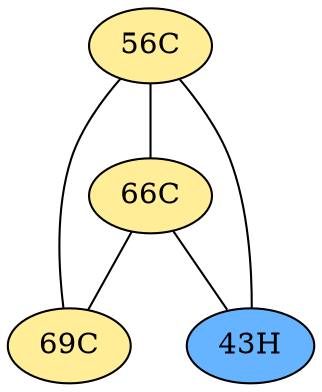 // The Round Table
graph {
	"56C" [fillcolor="#FFED97" style=radial]
	"66C" [fillcolor="#FFED97" style=radial]
	"56C" -- "66C" [penwidth=1]
	"56C" [fillcolor="#FFED97" style=radial]
	"69C" [fillcolor="#FFED97" style=radial]
	"56C" -- "69C" [penwidth=1]
	"56C" [fillcolor="#FFED97" style=radial]
	"43H" [fillcolor="#66B3FF" style=radial]
	"56C" -- "43H" [penwidth=1]
	"66C" [fillcolor="#FFED97" style=radial]
	"69C" [fillcolor="#FFED97" style=radial]
	"66C" -- "69C" [penwidth=1]
	"66C" [fillcolor="#FFED97" style=radial]
	"43H" [fillcolor="#66B3FF" style=radial]
	"66C" -- "43H" [penwidth=1]
}
